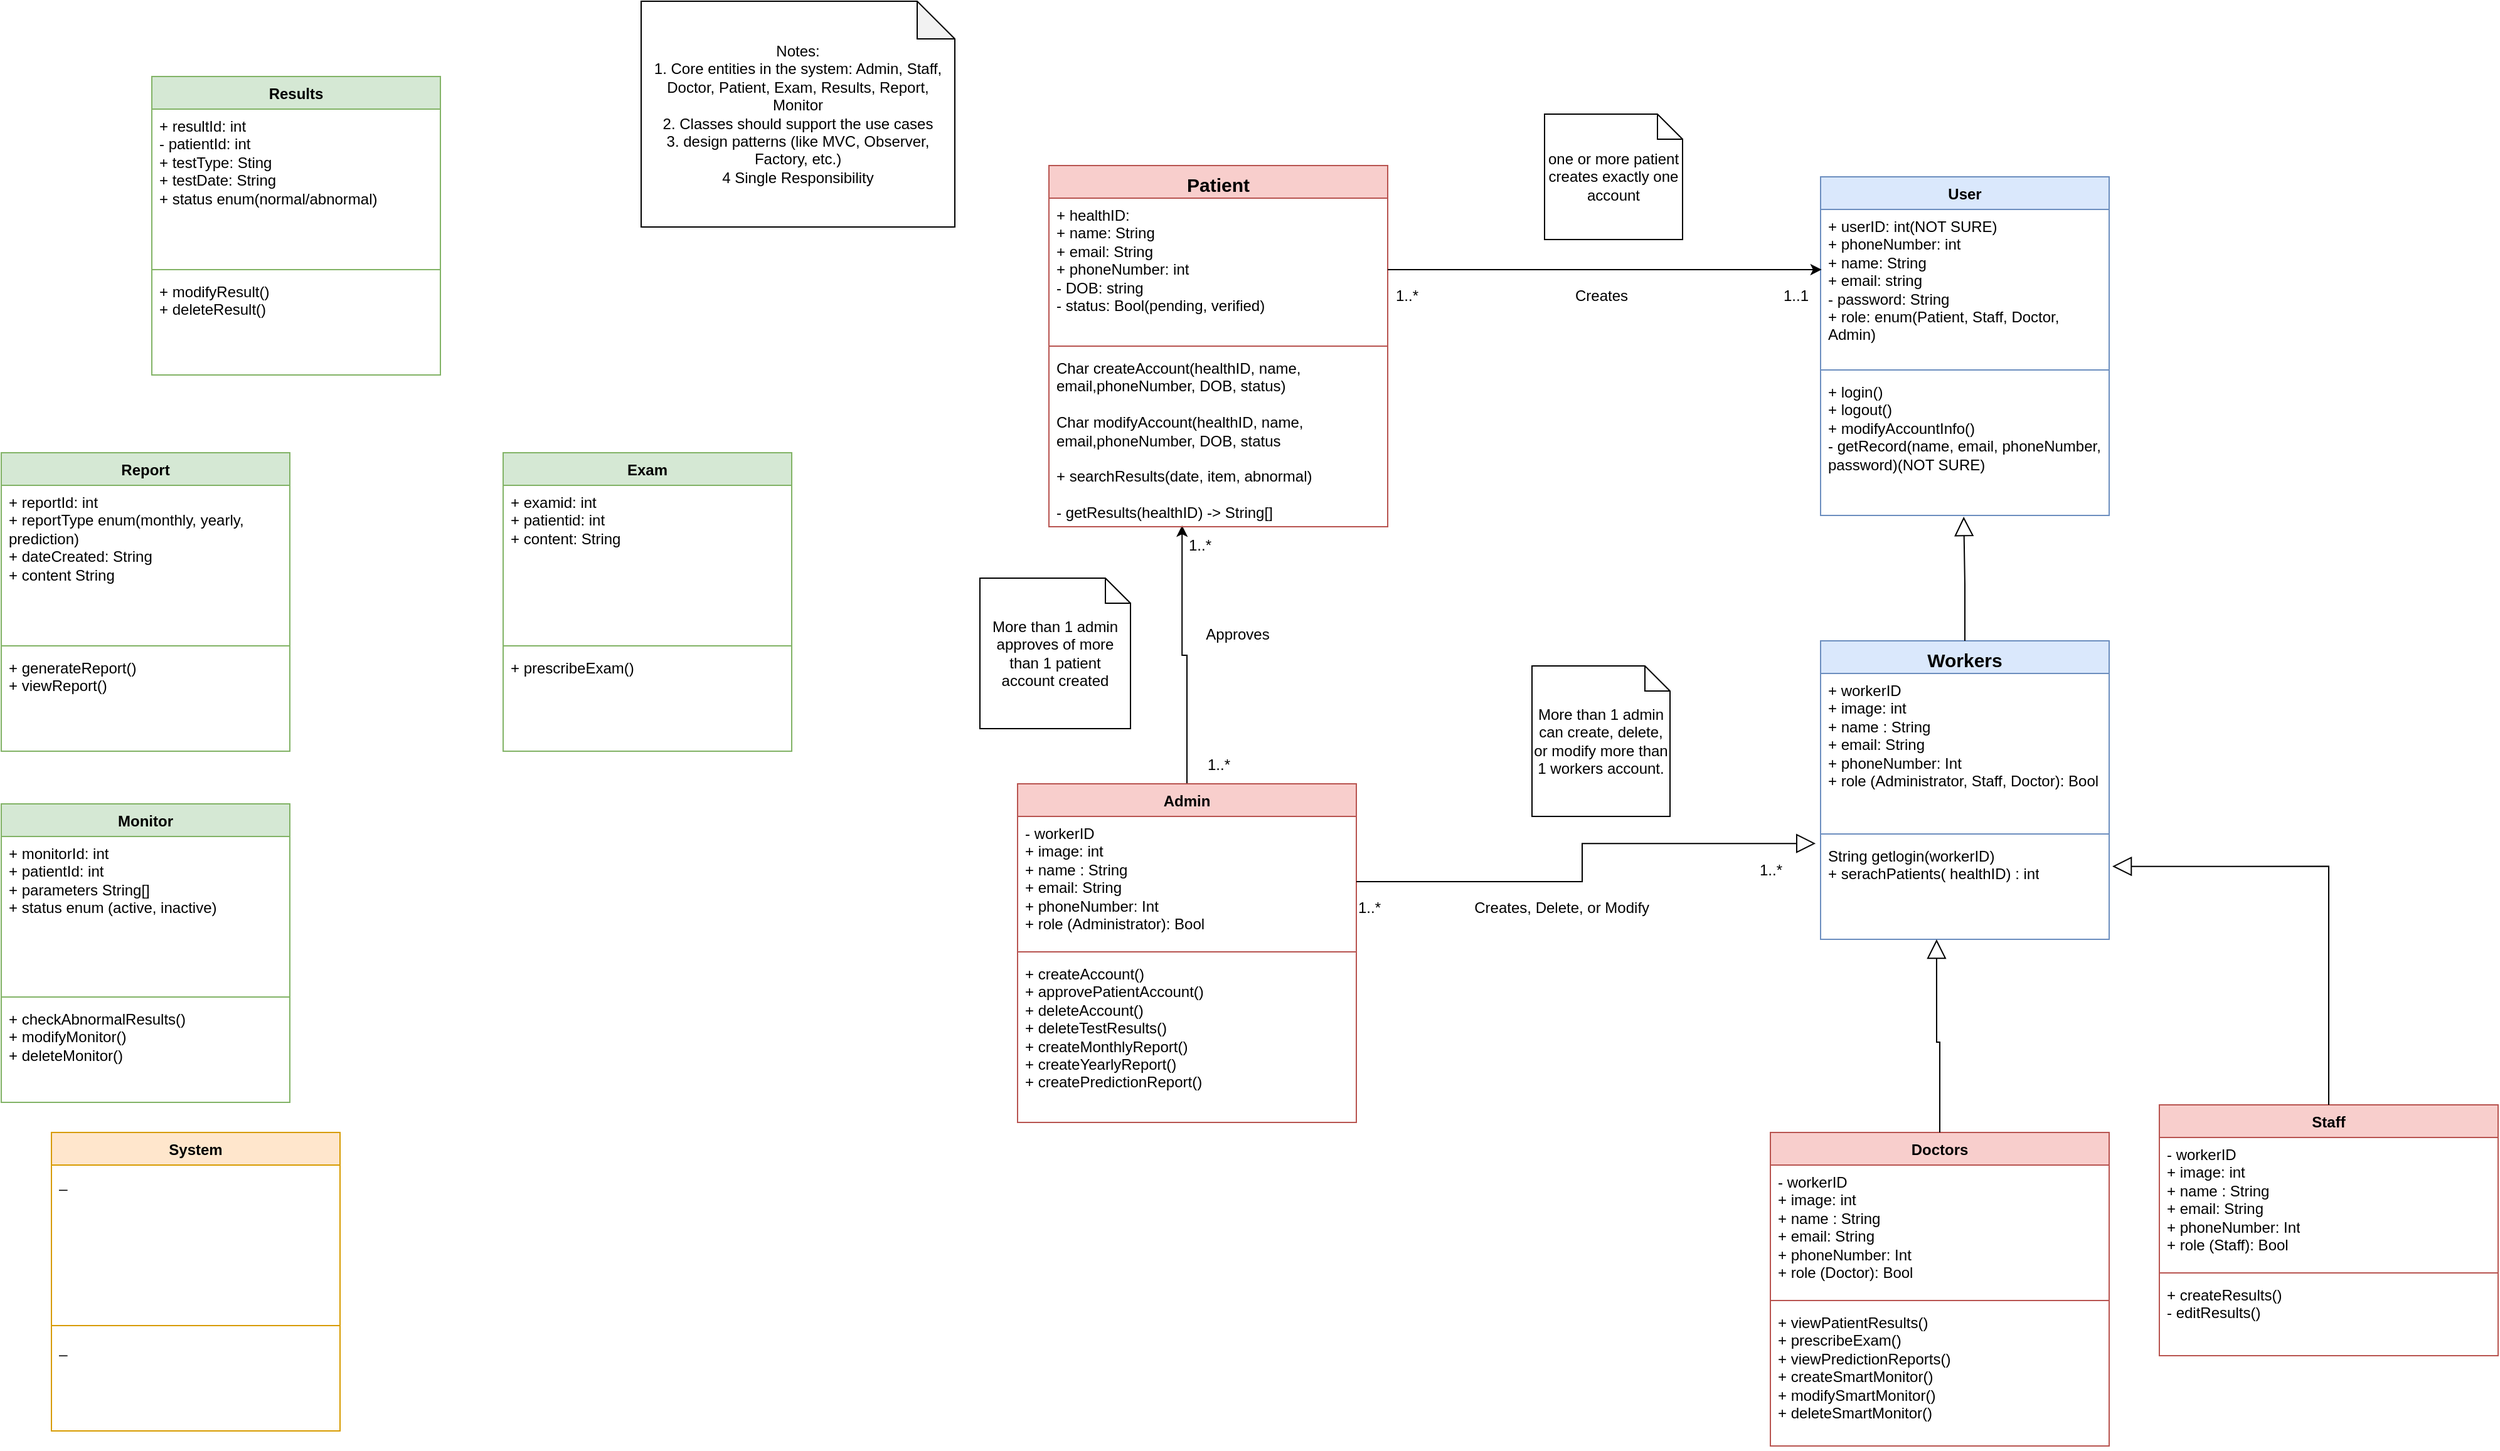 <mxfile version="24.7.8">
  <diagram name="Page-1" id="rKXKSbG-rJBd0n83CsFM">
    <mxGraphModel dx="3134" dy="836" grid="1" gridSize="10" guides="1" tooltips="1" connect="1" arrows="1" fold="1" page="1" pageScale="1" pageWidth="850" pageHeight="1100" math="0" shadow="0">
      <root>
        <mxCell id="0" />
        <mxCell id="1" parent="0" />
        <mxCell id="kLX442n7oc1yGY5g-aFO-5" value="&lt;font style=&quot;font-size: 15px;&quot;&gt;Workers&lt;/font&gt;" style="swimlane;fontStyle=1;align=center;verticalAlign=top;childLayout=stackLayout;horizontal=1;startSize=26;horizontalStack=0;resizeParent=1;resizeParentMax=0;resizeLast=0;collapsible=1;marginBottom=0;whiteSpace=wrap;html=1;fillColor=#dae8fc;strokeColor=#6c8ebf;" parent="1" vertex="1">
          <mxGeometry x="260" y="570" width="230" height="238" as="geometry" />
        </mxCell>
        <mxCell id="kLX442n7oc1yGY5g-aFO-6" value="+ workerID&lt;br&gt;&lt;div&gt;+ image: int&lt;/div&gt;&lt;div&gt;+ name : String&lt;/div&gt;&lt;div&gt;+ email: String&lt;/div&gt;&lt;div&gt;+ phoneNumber: Int&lt;/div&gt;&lt;div&gt;+ role (Administrator, Staff, Doctor): Bool&lt;/div&gt;&lt;div&gt;&lt;br&gt;&lt;/div&gt;" style="text;strokeColor=none;fillColor=none;align=left;verticalAlign=top;spacingLeft=4;spacingRight=4;overflow=hidden;rotatable=0;points=[[0,0.5],[1,0.5]];portConstraint=eastwest;whiteSpace=wrap;html=1;" parent="kLX442n7oc1yGY5g-aFO-5" vertex="1">
          <mxGeometry y="26" width="230" height="124" as="geometry" />
        </mxCell>
        <mxCell id="kLX442n7oc1yGY5g-aFO-7" value="" style="line;strokeWidth=1;fillColor=none;align=left;verticalAlign=middle;spacingTop=-1;spacingLeft=3;spacingRight=3;rotatable=0;labelPosition=right;points=[];portConstraint=eastwest;strokeColor=inherit;" parent="kLX442n7oc1yGY5g-aFO-5" vertex="1">
          <mxGeometry y="150" width="230" height="8" as="geometry" />
        </mxCell>
        <mxCell id="kLX442n7oc1yGY5g-aFO-8" value="String getlogin(workerID)&lt;div&gt;+ serachPatients( healthID) : int&lt;/div&gt;&lt;div&gt;&lt;br&gt;&lt;/div&gt;" style="text;strokeColor=none;fillColor=none;align=left;verticalAlign=top;spacingLeft=4;spacingRight=4;overflow=hidden;rotatable=0;points=[[0,0.5],[1,0.5]];portConstraint=eastwest;whiteSpace=wrap;html=1;" parent="kLX442n7oc1yGY5g-aFO-5" vertex="1">
          <mxGeometry y="158" width="230" height="80" as="geometry" />
        </mxCell>
        <mxCell id="c6BLKW05PTlq8Iq8Gtbe-1" value="Notes:&lt;br&gt;&lt;div&gt;1. Core entities in the system: Admin, Staff, Doctor, Patient, Exam, Results, Report, Monitor&lt;/div&gt;&lt;div&gt;2. Classes should support the use cases&lt;/div&gt;&lt;div&gt;3. design patterns (like MVC, Observer, Factory, etc.)&lt;/div&gt;&lt;div&gt;4  Single Responsibility&lt;/div&gt;" style="shape=note;whiteSpace=wrap;html=1;backgroundOutline=1;darkOpacity=0.05;" parent="1" vertex="1">
          <mxGeometry x="-680" y="60" width="250" height="180" as="geometry" />
        </mxCell>
        <mxCell id="NEkFFiVutFpPdjRCEoVY-19" value="" style="edgeStyle=orthogonalEdgeStyle;rounded=0;orthogonalLoop=1;jettySize=auto;html=1;entryX=0.393;entryY=0.993;entryDx=0;entryDy=0;entryPerimeter=0;" edge="1" parent="1" source="c6BLKW05PTlq8Iq8Gtbe-2" target="c6BLKW05PTlq8Iq8Gtbe-32">
          <mxGeometry relative="1" as="geometry">
            <mxPoint x="-265" y="499" as="targetPoint" />
          </mxGeometry>
        </mxCell>
        <mxCell id="c6BLKW05PTlq8Iq8Gtbe-2" value="Admin" style="swimlane;fontStyle=1;align=center;verticalAlign=top;childLayout=stackLayout;horizontal=1;startSize=26;horizontalStack=0;resizeParent=1;resizeParentMax=0;resizeLast=0;collapsible=1;marginBottom=0;whiteSpace=wrap;html=1;fillColor=#f8cecc;strokeColor=#b85450;" parent="1" vertex="1">
          <mxGeometry x="-380" y="684" width="270" height="270" as="geometry" />
        </mxCell>
        <mxCell id="c6BLKW05PTlq8Iq8Gtbe-3" value="- workerID&lt;br&gt;&lt;div&gt;+ image: int&lt;/div&gt;&lt;div&gt;+ name : String&lt;/div&gt;&lt;div&gt;+ email: String&lt;/div&gt;&lt;div&gt;+ phoneNumber: Int&lt;/div&gt;&lt;div&gt;+ role (Administrator): Bool&lt;/div&gt;&lt;div&gt;&lt;br&gt;&lt;/div&gt;" style="text;strokeColor=none;fillColor=none;align=left;verticalAlign=top;spacingLeft=4;spacingRight=4;overflow=hidden;rotatable=0;points=[[0,0.5],[1,0.5]];portConstraint=eastwest;whiteSpace=wrap;html=1;" parent="c6BLKW05PTlq8Iq8Gtbe-2" vertex="1">
          <mxGeometry y="26" width="270" height="104" as="geometry" />
        </mxCell>
        <mxCell id="c6BLKW05PTlq8Iq8Gtbe-4" value="" style="line;strokeWidth=1;fillColor=none;align=left;verticalAlign=middle;spacingTop=-1;spacingLeft=3;spacingRight=3;rotatable=0;labelPosition=right;points=[];portConstraint=eastwest;strokeColor=inherit;" parent="c6BLKW05PTlq8Iq8Gtbe-2" vertex="1">
          <mxGeometry y="130" width="270" height="8" as="geometry" />
        </mxCell>
        <mxCell id="c6BLKW05PTlq8Iq8Gtbe-5" value="+ createAccount()&lt;br&gt;+ approvePatientAccount()&lt;br&gt;+ deleteAccount()&lt;br&gt;+ deleteTestResults()&lt;br&gt;+ createMonthlyReport()&lt;br&gt;+ createYearlyReport()&lt;br&gt;+ createPredictionReport()&lt;br&gt;&lt;div&gt;&lt;br/&gt;&lt;/div&gt;" style="text;strokeColor=none;fillColor=none;align=left;verticalAlign=top;spacingLeft=4;spacingRight=4;overflow=hidden;rotatable=0;points=[[0,0.5],[1,0.5]];portConstraint=eastwest;whiteSpace=wrap;html=1;" parent="c6BLKW05PTlq8Iq8Gtbe-2" vertex="1">
          <mxGeometry y="138" width="270" height="132" as="geometry" />
        </mxCell>
        <mxCell id="c6BLKW05PTlq8Iq8Gtbe-6" value="Staff" style="swimlane;fontStyle=1;align=center;verticalAlign=top;childLayout=stackLayout;horizontal=1;startSize=26;horizontalStack=0;resizeParent=1;resizeParentMax=0;resizeLast=0;collapsible=1;marginBottom=0;whiteSpace=wrap;html=1;fillColor=#f8cecc;strokeColor=#b85450;" parent="1" vertex="1">
          <mxGeometry x="530" y="940" width="270" height="200" as="geometry" />
        </mxCell>
        <mxCell id="c6BLKW05PTlq8Iq8Gtbe-7" value="- workerID&lt;br&gt;&lt;div&gt;+ image: int&lt;/div&gt;&lt;div&gt;+ name : String&lt;/div&gt;&lt;div&gt;+ email: String&lt;/div&gt;&lt;div&gt;+ phoneNumber: Int&lt;/div&gt;&lt;div&gt;+ role (Staff): Bool&lt;/div&gt;&lt;div&gt;&lt;br&gt;&lt;/div&gt;" style="text;strokeColor=none;fillColor=none;align=left;verticalAlign=top;spacingLeft=4;spacingRight=4;overflow=hidden;rotatable=0;points=[[0,0.5],[1,0.5]];portConstraint=eastwest;whiteSpace=wrap;html=1;" parent="c6BLKW05PTlq8Iq8Gtbe-6" vertex="1">
          <mxGeometry y="26" width="270" height="104" as="geometry" />
        </mxCell>
        <mxCell id="c6BLKW05PTlq8Iq8Gtbe-8" value="" style="line;strokeWidth=1;fillColor=none;align=left;verticalAlign=middle;spacingTop=-1;spacingLeft=3;spacingRight=3;rotatable=0;labelPosition=right;points=[];portConstraint=eastwest;strokeColor=inherit;" parent="c6BLKW05PTlq8Iq8Gtbe-6" vertex="1">
          <mxGeometry y="130" width="270" height="8" as="geometry" />
        </mxCell>
        <mxCell id="c6BLKW05PTlq8Iq8Gtbe-9" value="+ createResults()&lt;br&gt;- editResults()" style="text;strokeColor=none;fillColor=none;align=left;verticalAlign=top;spacingLeft=4;spacingRight=4;overflow=hidden;rotatable=0;points=[[0,0.5],[1,0.5]];portConstraint=eastwest;whiteSpace=wrap;html=1;" parent="c6BLKW05PTlq8Iq8Gtbe-6" vertex="1">
          <mxGeometry y="138" width="270" height="62" as="geometry" />
        </mxCell>
        <mxCell id="c6BLKW05PTlq8Iq8Gtbe-10" value="Doctors" style="swimlane;fontStyle=1;align=center;verticalAlign=top;childLayout=stackLayout;horizontal=1;startSize=26;horizontalStack=0;resizeParent=1;resizeParentMax=0;resizeLast=0;collapsible=1;marginBottom=0;whiteSpace=wrap;html=1;fillColor=#f8cecc;strokeColor=#b85450;" parent="1" vertex="1">
          <mxGeometry x="220" y="962" width="270" height="250" as="geometry" />
        </mxCell>
        <mxCell id="c6BLKW05PTlq8Iq8Gtbe-11" value="- workerID&lt;br&gt;&lt;div&gt;+ image: int&lt;/div&gt;&lt;div&gt;+ name : String&lt;/div&gt;&lt;div&gt;+ email: String&lt;/div&gt;&lt;div&gt;+ phoneNumber: Int&lt;/div&gt;&lt;div&gt;+ role (Doctor): Bool&lt;/div&gt;&lt;div&gt;&lt;br&gt;&lt;/div&gt;" style="text;strokeColor=none;fillColor=none;align=left;verticalAlign=top;spacingLeft=4;spacingRight=4;overflow=hidden;rotatable=0;points=[[0,0.5],[1,0.5]];portConstraint=eastwest;whiteSpace=wrap;html=1;" parent="c6BLKW05PTlq8Iq8Gtbe-10" vertex="1">
          <mxGeometry y="26" width="270" height="104" as="geometry" />
        </mxCell>
        <mxCell id="c6BLKW05PTlq8Iq8Gtbe-12" value="" style="line;strokeWidth=1;fillColor=none;align=left;verticalAlign=middle;spacingTop=-1;spacingLeft=3;spacingRight=3;rotatable=0;labelPosition=right;points=[];portConstraint=eastwest;strokeColor=inherit;" parent="c6BLKW05PTlq8Iq8Gtbe-10" vertex="1">
          <mxGeometry y="130" width="270" height="8" as="geometry" />
        </mxCell>
        <mxCell id="c6BLKW05PTlq8Iq8Gtbe-13" value="+ viewPatientResults()&lt;br&gt;+ prescribeExam()&lt;br&gt;+ viewPredictionReports()&lt;br&gt;+ createSmartMonitor()&lt;br&gt;+ modifySmartMonitor()&lt;br&gt;+ deleteSmartMonitor()&lt;br&gt;&lt;div&gt;&lt;br&gt;&lt;/div&gt;" style="text;strokeColor=none;fillColor=none;align=left;verticalAlign=top;spacingLeft=4;spacingRight=4;overflow=hidden;rotatable=0;points=[[0,0.5],[1,0.5]];portConstraint=eastwest;whiteSpace=wrap;html=1;" parent="c6BLKW05PTlq8Iq8Gtbe-10" vertex="1">
          <mxGeometry y="138" width="270" height="112" as="geometry" />
        </mxCell>
        <mxCell id="c6BLKW05PTlq8Iq8Gtbe-14" style="edgeStyle=orthogonalEdgeStyle;rounded=0;orthogonalLoop=1;jettySize=auto;html=1;entryX=-0.017;entryY=0.045;entryDx=0;entryDy=0;entryPerimeter=0;endArrow=block;endFill=0;strokeWidth=1;endSize=13;" parent="1" source="c6BLKW05PTlq8Iq8Gtbe-3" target="kLX442n7oc1yGY5g-aFO-8" edge="1">
          <mxGeometry relative="1" as="geometry" />
        </mxCell>
        <mxCell id="c6BLKW05PTlq8Iq8Gtbe-16" style="edgeStyle=orthogonalEdgeStyle;rounded=0;orthogonalLoop=1;jettySize=auto;html=1;entryX=0.402;entryY=1;entryDx=0;entryDy=0;entryPerimeter=0;endArrow=block;endFill=0;endSize=13;" parent="1" source="c6BLKW05PTlq8Iq8Gtbe-10" target="kLX442n7oc1yGY5g-aFO-8" edge="1">
          <mxGeometry relative="1" as="geometry" />
        </mxCell>
        <mxCell id="c6BLKW05PTlq8Iq8Gtbe-17" style="edgeStyle=orthogonalEdgeStyle;rounded=0;orthogonalLoop=1;jettySize=auto;html=1;entryX=1.011;entryY=0.273;entryDx=0;entryDy=0;entryPerimeter=0;endArrow=block;endFill=0;endSize=13;" parent="1" source="c6BLKW05PTlq8Iq8Gtbe-6" target="kLX442n7oc1yGY5g-aFO-8" edge="1">
          <mxGeometry relative="1" as="geometry" />
        </mxCell>
        <mxCell id="c6BLKW05PTlq8Iq8Gtbe-19" value="User" style="swimlane;fontStyle=1;align=center;verticalAlign=top;childLayout=stackLayout;horizontal=1;startSize=26;horizontalStack=0;resizeParent=1;resizeParentMax=0;resizeLast=0;collapsible=1;marginBottom=0;whiteSpace=wrap;html=1;fillColor=#dae8fc;strokeColor=#6c8ebf;" parent="1" vertex="1">
          <mxGeometry x="260" y="200" width="230" height="270" as="geometry" />
        </mxCell>
        <mxCell id="c6BLKW05PTlq8Iq8Gtbe-20" value="&lt;div&gt;+ userID: int(NOT SURE)&lt;/div&gt;&lt;div&gt;+ phoneNumber: int&lt;br&gt;&lt;/div&gt;&lt;div&gt;+ name: String&lt;/div&gt;&lt;div&gt;+ email: string&lt;/div&gt;&lt;div&gt;- password: String&lt;/div&gt;&lt;div&gt;+ role: enum(Patient, Staff, Doctor, Admin)&lt;/div&gt;" style="text;strokeColor=none;fillColor=none;align=left;verticalAlign=top;spacingLeft=4;spacingRight=4;overflow=hidden;rotatable=0;points=[[0,0.5],[1,0.5]];portConstraint=eastwest;whiteSpace=wrap;html=1;" parent="c6BLKW05PTlq8Iq8Gtbe-19" vertex="1">
          <mxGeometry y="26" width="230" height="124" as="geometry" />
        </mxCell>
        <mxCell id="c6BLKW05PTlq8Iq8Gtbe-21" value="" style="line;strokeWidth=1;fillColor=none;align=left;verticalAlign=middle;spacingTop=-1;spacingLeft=3;spacingRight=3;rotatable=0;labelPosition=right;points=[];portConstraint=eastwest;strokeColor=inherit;" parent="c6BLKW05PTlq8Iq8Gtbe-19" vertex="1">
          <mxGeometry y="150" width="230" height="8" as="geometry" />
        </mxCell>
        <mxCell id="c6BLKW05PTlq8Iq8Gtbe-22" value="&lt;div&gt;+ login()&lt;/div&gt;&lt;div&gt;+ logout()&lt;/div&gt;&lt;div&gt;+ modifyAccountInfo()&lt;/div&gt;&lt;div&gt;- getRecord(name, email, phoneNumber, password)(NOT SURE)&lt;br&gt;&lt;/div&gt;" style="text;strokeColor=none;fillColor=none;align=left;verticalAlign=top;spacingLeft=4;spacingRight=4;overflow=hidden;rotatable=0;points=[[0,0.5],[1,0.5]];portConstraint=eastwest;whiteSpace=wrap;html=1;" parent="c6BLKW05PTlq8Iq8Gtbe-19" vertex="1">
          <mxGeometry y="158" width="230" height="112" as="geometry" />
        </mxCell>
        <mxCell id="c6BLKW05PTlq8Iq8Gtbe-24" style="edgeStyle=orthogonalEdgeStyle;rounded=0;orthogonalLoop=1;jettySize=auto;html=1;entryX=0.496;entryY=1.009;entryDx=0;entryDy=0;entryPerimeter=0;endArrow=block;endFill=0;endSize=13;" parent="1" source="kLX442n7oc1yGY5g-aFO-5" target="c6BLKW05PTlq8Iq8Gtbe-22" edge="1">
          <mxGeometry relative="1" as="geometry" />
        </mxCell>
        <mxCell id="c6BLKW05PTlq8Iq8Gtbe-29" value="&lt;font style=&quot;font-size: 15px;&quot;&gt;Patient&lt;/font&gt;" style="swimlane;fontStyle=1;align=center;verticalAlign=top;childLayout=stackLayout;horizontal=1;startSize=26;horizontalStack=0;resizeParent=1;resizeParentMax=0;resizeLast=0;collapsible=1;marginBottom=0;whiteSpace=wrap;html=1;fillColor=#f8cecc;strokeColor=#b85450;" parent="1" vertex="1">
          <mxGeometry x="-355" y="191" width="270" height="288" as="geometry" />
        </mxCell>
        <mxCell id="c6BLKW05PTlq8Iq8Gtbe-30" value="&lt;div style=&quot;&quot;&gt;&lt;font style=&quot;font-size: 12px;&quot;&gt;+ healthID:&amp;nbsp;&lt;br&gt;+ name: String&lt;br&gt;&lt;font style=&quot;font-size: 12px;&quot;&gt;+ email: String&lt;/font&gt;&lt;/font&gt;&lt;/div&gt;&lt;div style=&quot;&quot;&gt;&lt;font style=&quot;font-size: 12px;&quot;&gt;+ phoneNumber: int&lt;/font&gt;&lt;/div&gt;&lt;div style=&quot;&quot;&gt;&lt;font style=&quot;font-size: 12px;&quot;&gt;- DOB: string&lt;/font&gt;&lt;/div&gt;&lt;div style=&quot;&quot;&gt;&lt;font style=&quot;font-size: 12px;&quot;&gt;- status: Bool(pending, verified)&lt;/font&gt;&lt;/div&gt;" style="text;strokeColor=none;fillColor=none;align=left;verticalAlign=top;spacingLeft=4;spacingRight=4;overflow=hidden;rotatable=0;points=[[0,0.5],[1,0.5]];portConstraint=eastwest;whiteSpace=wrap;html=1;" parent="c6BLKW05PTlq8Iq8Gtbe-29" vertex="1">
          <mxGeometry y="26" width="270" height="114" as="geometry" />
        </mxCell>
        <mxCell id="c6BLKW05PTlq8Iq8Gtbe-31" value="" style="line;strokeWidth=1;fillColor=none;align=left;verticalAlign=middle;spacingTop=-1;spacingLeft=3;spacingRight=3;rotatable=0;labelPosition=right;points=[];portConstraint=eastwest;strokeColor=inherit;" parent="c6BLKW05PTlq8Iq8Gtbe-29" vertex="1">
          <mxGeometry y="140" width="270" height="8" as="geometry" />
        </mxCell>
        <mxCell id="c6BLKW05PTlq8Iq8Gtbe-32" value="&lt;div&gt;Char createAccount(healthID, name, email,phoneNumber, DOB, status)&lt;/div&gt;&lt;div&gt;&lt;br&gt;&lt;/div&gt;&lt;div&gt;Char modifyAccount(&lt;span style=&quot;background-color: initial;&quot;&gt;healthID, name, email,phoneNumber, DOB, status&lt;/span&gt;&lt;/div&gt;&lt;div&gt;&lt;br&gt;&lt;/div&gt;&lt;div&gt;+ searchResults(date, item, abnormal)&lt;/div&gt;&lt;div&gt;&lt;br&gt;- getResults(healthID) -&amp;gt; String[]&lt;br&gt;&lt;/div&gt;&lt;div&gt;&lt;br&gt;&lt;/div&gt;" style="text;strokeColor=none;fillColor=none;align=left;verticalAlign=top;spacingLeft=4;spacingRight=4;overflow=hidden;rotatable=0;points=[[0,0.5],[1,0.5]];portConstraint=eastwest;whiteSpace=wrap;html=1;" parent="c6BLKW05PTlq8Iq8Gtbe-29" vertex="1">
          <mxGeometry y="148" width="270" height="140" as="geometry" />
        </mxCell>
        <mxCell id="c6BLKW05PTlq8Iq8Gtbe-33" value="Results" style="swimlane;fontStyle=1;align=center;verticalAlign=top;childLayout=stackLayout;horizontal=1;startSize=26;horizontalStack=0;resizeParent=1;resizeParentMax=0;resizeLast=0;collapsible=1;marginBottom=0;whiteSpace=wrap;html=1;fillColor=#d5e8d4;strokeColor=#82b366;" parent="1" vertex="1">
          <mxGeometry x="-1070" y="120" width="230" height="238" as="geometry" />
        </mxCell>
        <mxCell id="c6BLKW05PTlq8Iq8Gtbe-34" value="+ resultId: int&lt;br&gt;- patientId: int&lt;br&gt;+ testType: Sting&lt;br&gt;+ testDate: String&lt;br&gt;+ status enum(normal/abnormal)" style="text;strokeColor=none;fillColor=none;align=left;verticalAlign=top;spacingLeft=4;spacingRight=4;overflow=hidden;rotatable=0;points=[[0,0.5],[1,0.5]];portConstraint=eastwest;whiteSpace=wrap;html=1;" parent="c6BLKW05PTlq8Iq8Gtbe-33" vertex="1">
          <mxGeometry y="26" width="230" height="124" as="geometry" />
        </mxCell>
        <mxCell id="c6BLKW05PTlq8Iq8Gtbe-35" value="" style="line;strokeWidth=1;fillColor=none;align=left;verticalAlign=middle;spacingTop=-1;spacingLeft=3;spacingRight=3;rotatable=0;labelPosition=right;points=[];portConstraint=eastwest;strokeColor=inherit;" parent="c6BLKW05PTlq8Iq8Gtbe-33" vertex="1">
          <mxGeometry y="150" width="230" height="8" as="geometry" />
        </mxCell>
        <mxCell id="c6BLKW05PTlq8Iq8Gtbe-36" value="+ modifyResult()&lt;br&gt;+ deleteResult()" style="text;strokeColor=none;fillColor=none;align=left;verticalAlign=top;spacingLeft=4;spacingRight=4;overflow=hidden;rotatable=0;points=[[0,0.5],[1,0.5]];portConstraint=eastwest;whiteSpace=wrap;html=1;" parent="c6BLKW05PTlq8Iq8Gtbe-33" vertex="1">
          <mxGeometry y="158" width="230" height="80" as="geometry" />
        </mxCell>
        <mxCell id="c6BLKW05PTlq8Iq8Gtbe-37" value="Exam" style="swimlane;fontStyle=1;align=center;verticalAlign=top;childLayout=stackLayout;horizontal=1;startSize=26;horizontalStack=0;resizeParent=1;resizeParentMax=0;resizeLast=0;collapsible=1;marginBottom=0;whiteSpace=wrap;html=1;fillColor=#d5e8d4;strokeColor=#82b366;" parent="1" vertex="1">
          <mxGeometry x="-790" y="420" width="230" height="238" as="geometry" />
        </mxCell>
        <mxCell id="c6BLKW05PTlq8Iq8Gtbe-38" value="&lt;div&gt;+ examid: int&lt;/div&gt;&lt;div&gt;+ patientid: int&lt;/div&gt;&lt;div&gt;+ content: String&lt;br&gt;&lt;/div&gt;" style="text;strokeColor=none;fillColor=none;align=left;verticalAlign=top;spacingLeft=4;spacingRight=4;overflow=hidden;rotatable=0;points=[[0,0.5],[1,0.5]];portConstraint=eastwest;whiteSpace=wrap;html=1;" parent="c6BLKW05PTlq8Iq8Gtbe-37" vertex="1">
          <mxGeometry y="26" width="230" height="124" as="geometry" />
        </mxCell>
        <mxCell id="c6BLKW05PTlq8Iq8Gtbe-39" value="" style="line;strokeWidth=1;fillColor=none;align=left;verticalAlign=middle;spacingTop=-1;spacingLeft=3;spacingRight=3;rotatable=0;labelPosition=right;points=[];portConstraint=eastwest;strokeColor=inherit;" parent="c6BLKW05PTlq8Iq8Gtbe-37" vertex="1">
          <mxGeometry y="150" width="230" height="8" as="geometry" />
        </mxCell>
        <mxCell id="c6BLKW05PTlq8Iq8Gtbe-40" value="+ prescribeExam()" style="text;strokeColor=none;fillColor=none;align=left;verticalAlign=top;spacingLeft=4;spacingRight=4;overflow=hidden;rotatable=0;points=[[0,0.5],[1,0.5]];portConstraint=eastwest;whiteSpace=wrap;html=1;" parent="c6BLKW05PTlq8Iq8Gtbe-37" vertex="1">
          <mxGeometry y="158" width="230" height="80" as="geometry" />
        </mxCell>
        <mxCell id="c6BLKW05PTlq8Iq8Gtbe-41" value="Report" style="swimlane;fontStyle=1;align=center;verticalAlign=top;childLayout=stackLayout;horizontal=1;startSize=26;horizontalStack=0;resizeParent=1;resizeParentMax=0;resizeLast=0;collapsible=1;marginBottom=0;whiteSpace=wrap;html=1;fillColor=#d5e8d4;strokeColor=#82b366;" parent="1" vertex="1">
          <mxGeometry x="-1190" y="420" width="230" height="238" as="geometry" />
        </mxCell>
        <mxCell id="c6BLKW05PTlq8Iq8Gtbe-42" value="+ reportId: int&lt;br&gt;+ reportType enum(monthly, yearly, prediction)&lt;br&gt;+ dateCreated: String&lt;br&gt;+ content String" style="text;strokeColor=none;fillColor=none;align=left;verticalAlign=top;spacingLeft=4;spacingRight=4;overflow=hidden;rotatable=0;points=[[0,0.5],[1,0.5]];portConstraint=eastwest;whiteSpace=wrap;html=1;" parent="c6BLKW05PTlq8Iq8Gtbe-41" vertex="1">
          <mxGeometry y="26" width="230" height="124" as="geometry" />
        </mxCell>
        <mxCell id="c6BLKW05PTlq8Iq8Gtbe-43" value="" style="line;strokeWidth=1;fillColor=none;align=left;verticalAlign=middle;spacingTop=-1;spacingLeft=3;spacingRight=3;rotatable=0;labelPosition=right;points=[];portConstraint=eastwest;strokeColor=inherit;" parent="c6BLKW05PTlq8Iq8Gtbe-41" vertex="1">
          <mxGeometry y="150" width="230" height="8" as="geometry" />
        </mxCell>
        <mxCell id="c6BLKW05PTlq8Iq8Gtbe-44" value="+ generateReport()&lt;br&gt;+ viewReport()" style="text;strokeColor=none;fillColor=none;align=left;verticalAlign=top;spacingLeft=4;spacingRight=4;overflow=hidden;rotatable=0;points=[[0,0.5],[1,0.5]];portConstraint=eastwest;whiteSpace=wrap;html=1;" parent="c6BLKW05PTlq8Iq8Gtbe-41" vertex="1">
          <mxGeometry y="158" width="230" height="80" as="geometry" />
        </mxCell>
        <mxCell id="c6BLKW05PTlq8Iq8Gtbe-45" value="Monitor" style="swimlane;fontStyle=1;align=center;verticalAlign=top;childLayout=stackLayout;horizontal=1;startSize=26;horizontalStack=0;resizeParent=1;resizeParentMax=0;resizeLast=0;collapsible=1;marginBottom=0;whiteSpace=wrap;html=1;fillColor=#d5e8d4;strokeColor=#82b366;" parent="1" vertex="1">
          <mxGeometry x="-1190" y="700" width="230" height="238" as="geometry" />
        </mxCell>
        <mxCell id="c6BLKW05PTlq8Iq8Gtbe-46" value="+ monitorId: int&lt;br&gt;+ patientId: int &lt;br&gt;+ parameters String[]&lt;br&gt;+ status enum (active, inactive)&lt;div&gt;&lt;br/&gt;&lt;/div&gt;" style="text;strokeColor=none;fillColor=none;align=left;verticalAlign=top;spacingLeft=4;spacingRight=4;overflow=hidden;rotatable=0;points=[[0,0.5],[1,0.5]];portConstraint=eastwest;whiteSpace=wrap;html=1;" parent="c6BLKW05PTlq8Iq8Gtbe-45" vertex="1">
          <mxGeometry y="26" width="230" height="124" as="geometry" />
        </mxCell>
        <mxCell id="c6BLKW05PTlq8Iq8Gtbe-47" value="" style="line;strokeWidth=1;fillColor=none;align=left;verticalAlign=middle;spacingTop=-1;spacingLeft=3;spacingRight=3;rotatable=0;labelPosition=right;points=[];portConstraint=eastwest;strokeColor=inherit;" parent="c6BLKW05PTlq8Iq8Gtbe-45" vertex="1">
          <mxGeometry y="150" width="230" height="8" as="geometry" />
        </mxCell>
        <mxCell id="c6BLKW05PTlq8Iq8Gtbe-48" value="+ checkAbnormalResults()&lt;br&gt;+ modifyMonitor()&lt;br&gt;+ deleteMonitor()&lt;br&gt;&lt;div&gt;&lt;br/&gt;&lt;/div&gt;" style="text;strokeColor=none;fillColor=none;align=left;verticalAlign=top;spacingLeft=4;spacingRight=4;overflow=hidden;rotatable=0;points=[[0,0.5],[1,0.5]];portConstraint=eastwest;whiteSpace=wrap;html=1;" parent="c6BLKW05PTlq8Iq8Gtbe-45" vertex="1">
          <mxGeometry y="158" width="230" height="80" as="geometry" />
        </mxCell>
        <mxCell id="KpaCmmg_O-ahOkZ_EsFG-1" value="System" style="swimlane;fontStyle=1;align=center;verticalAlign=top;childLayout=stackLayout;horizontal=1;startSize=26;horizontalStack=0;resizeParent=1;resizeParentMax=0;resizeLast=0;collapsible=1;marginBottom=0;whiteSpace=wrap;html=1;fillColor=#ffe6cc;strokeColor=#d79b00;" parent="1" vertex="1">
          <mxGeometry x="-1150" y="962" width="230" height="238" as="geometry" />
        </mxCell>
        <mxCell id="KpaCmmg_O-ahOkZ_EsFG-2" value="_" style="text;strokeColor=none;fillColor=none;align=left;verticalAlign=top;spacingLeft=4;spacingRight=4;overflow=hidden;rotatable=0;points=[[0,0.5],[1,0.5]];portConstraint=eastwest;whiteSpace=wrap;html=1;" parent="KpaCmmg_O-ahOkZ_EsFG-1" vertex="1">
          <mxGeometry y="26" width="230" height="124" as="geometry" />
        </mxCell>
        <mxCell id="KpaCmmg_O-ahOkZ_EsFG-3" value="" style="line;strokeWidth=1;fillColor=none;align=left;verticalAlign=middle;spacingTop=-1;spacingLeft=3;spacingRight=3;rotatable=0;labelPosition=right;points=[];portConstraint=eastwest;strokeColor=inherit;" parent="KpaCmmg_O-ahOkZ_EsFG-1" vertex="1">
          <mxGeometry y="150" width="230" height="8" as="geometry" />
        </mxCell>
        <mxCell id="KpaCmmg_O-ahOkZ_EsFG-4" value="_" style="text;strokeColor=none;fillColor=none;align=left;verticalAlign=top;spacingLeft=4;spacingRight=4;overflow=hidden;rotatable=0;points=[[0,0.5],[1,0.5]];portConstraint=eastwest;whiteSpace=wrap;html=1;" parent="KpaCmmg_O-ahOkZ_EsFG-1" vertex="1">
          <mxGeometry y="158" width="230" height="80" as="geometry" />
        </mxCell>
        <mxCell id="NEkFFiVutFpPdjRCEoVY-1" value="1..*" style="text;html=1;align=center;verticalAlign=middle;resizable=0;points=[];autosize=1;strokeColor=none;fillColor=none;" vertex="1" parent="1">
          <mxGeometry x="-90" y="280" width="40" height="30" as="geometry" />
        </mxCell>
        <mxCell id="NEkFFiVutFpPdjRCEoVY-2" value="1..1" style="text;html=1;align=center;verticalAlign=middle;resizable=0;points=[];autosize=1;strokeColor=none;fillColor=none;" vertex="1" parent="1">
          <mxGeometry x="220" y="280" width="40" height="30" as="geometry" />
        </mxCell>
        <mxCell id="NEkFFiVutFpPdjRCEoVY-3" value="Creates" style="text;html=1;align=center;verticalAlign=middle;resizable=0;points=[];autosize=1;strokeColor=none;fillColor=none;" vertex="1" parent="1">
          <mxGeometry x="50" y="280" width="70" height="30" as="geometry" />
        </mxCell>
        <mxCell id="NEkFFiVutFpPdjRCEoVY-4" value="one or more patient creates exactly one account" style="shape=note;size=20;whiteSpace=wrap;html=1;" vertex="1" parent="1">
          <mxGeometry x="40" y="150" width="110" height="100" as="geometry" />
        </mxCell>
        <mxCell id="NEkFFiVutFpPdjRCEoVY-5" value="1..*" style="text;html=1;align=center;verticalAlign=middle;resizable=0;points=[];autosize=1;strokeColor=none;fillColor=none;" vertex="1" parent="1">
          <mxGeometry x="-120" y="768" width="40" height="30" as="geometry" />
        </mxCell>
        <mxCell id="NEkFFiVutFpPdjRCEoVY-7" value="1..*" style="text;html=1;align=center;verticalAlign=middle;resizable=0;points=[];autosize=1;strokeColor=none;fillColor=none;" vertex="1" parent="1">
          <mxGeometry x="200" y="738" width="40" height="30" as="geometry" />
        </mxCell>
        <mxCell id="NEkFFiVutFpPdjRCEoVY-8" value="Creates, Delete, or Modify&amp;nbsp;" style="text;html=1;align=center;verticalAlign=middle;resizable=0;points=[];autosize=1;strokeColor=none;fillColor=none;" vertex="1" parent="1">
          <mxGeometry x="-30" y="768" width="170" height="30" as="geometry" />
        </mxCell>
        <mxCell id="NEkFFiVutFpPdjRCEoVY-9" value="More than 1 admin can create, delete, or modify more than 1 workers account." style="shape=note;size=20;whiteSpace=wrap;html=1;" vertex="1" parent="1">
          <mxGeometry x="30" y="590" width="110" height="120" as="geometry" />
        </mxCell>
        <mxCell id="NEkFFiVutFpPdjRCEoVY-20" value="1..*" style="text;html=1;align=center;verticalAlign=middle;resizable=0;points=[];autosize=1;strokeColor=none;fillColor=none;" vertex="1" parent="1">
          <mxGeometry x="-240" y="654" width="40" height="30" as="geometry" />
        </mxCell>
        <mxCell id="NEkFFiVutFpPdjRCEoVY-21" value="1..*" style="text;html=1;align=center;verticalAlign=middle;resizable=0;points=[];autosize=1;strokeColor=none;fillColor=none;" vertex="1" parent="1">
          <mxGeometry x="-255" y="479" width="40" height="30" as="geometry" />
        </mxCell>
        <mxCell id="NEkFFiVutFpPdjRCEoVY-22" value="Approves" style="text;html=1;align=center;verticalAlign=middle;resizable=0;points=[];autosize=1;strokeColor=none;fillColor=none;" vertex="1" parent="1">
          <mxGeometry x="-240" y="550" width="70" height="30" as="geometry" />
        </mxCell>
        <mxCell id="NEkFFiVutFpPdjRCEoVY-23" value="More than 1 admin approves of more than 1 patient account created" style="shape=note;size=20;whiteSpace=wrap;html=1;" vertex="1" parent="1">
          <mxGeometry x="-410" y="520" width="120" height="120" as="geometry" />
        </mxCell>
        <mxCell id="NEkFFiVutFpPdjRCEoVY-24" style="edgeStyle=orthogonalEdgeStyle;rounded=0;orthogonalLoop=1;jettySize=auto;html=1;exitX=1;exitY=0.5;exitDx=0;exitDy=0;entryX=0.004;entryY=0.387;entryDx=0;entryDy=0;entryPerimeter=0;" edge="1" parent="1" source="c6BLKW05PTlq8Iq8Gtbe-30" target="c6BLKW05PTlq8Iq8Gtbe-20">
          <mxGeometry relative="1" as="geometry" />
        </mxCell>
      </root>
    </mxGraphModel>
  </diagram>
</mxfile>
